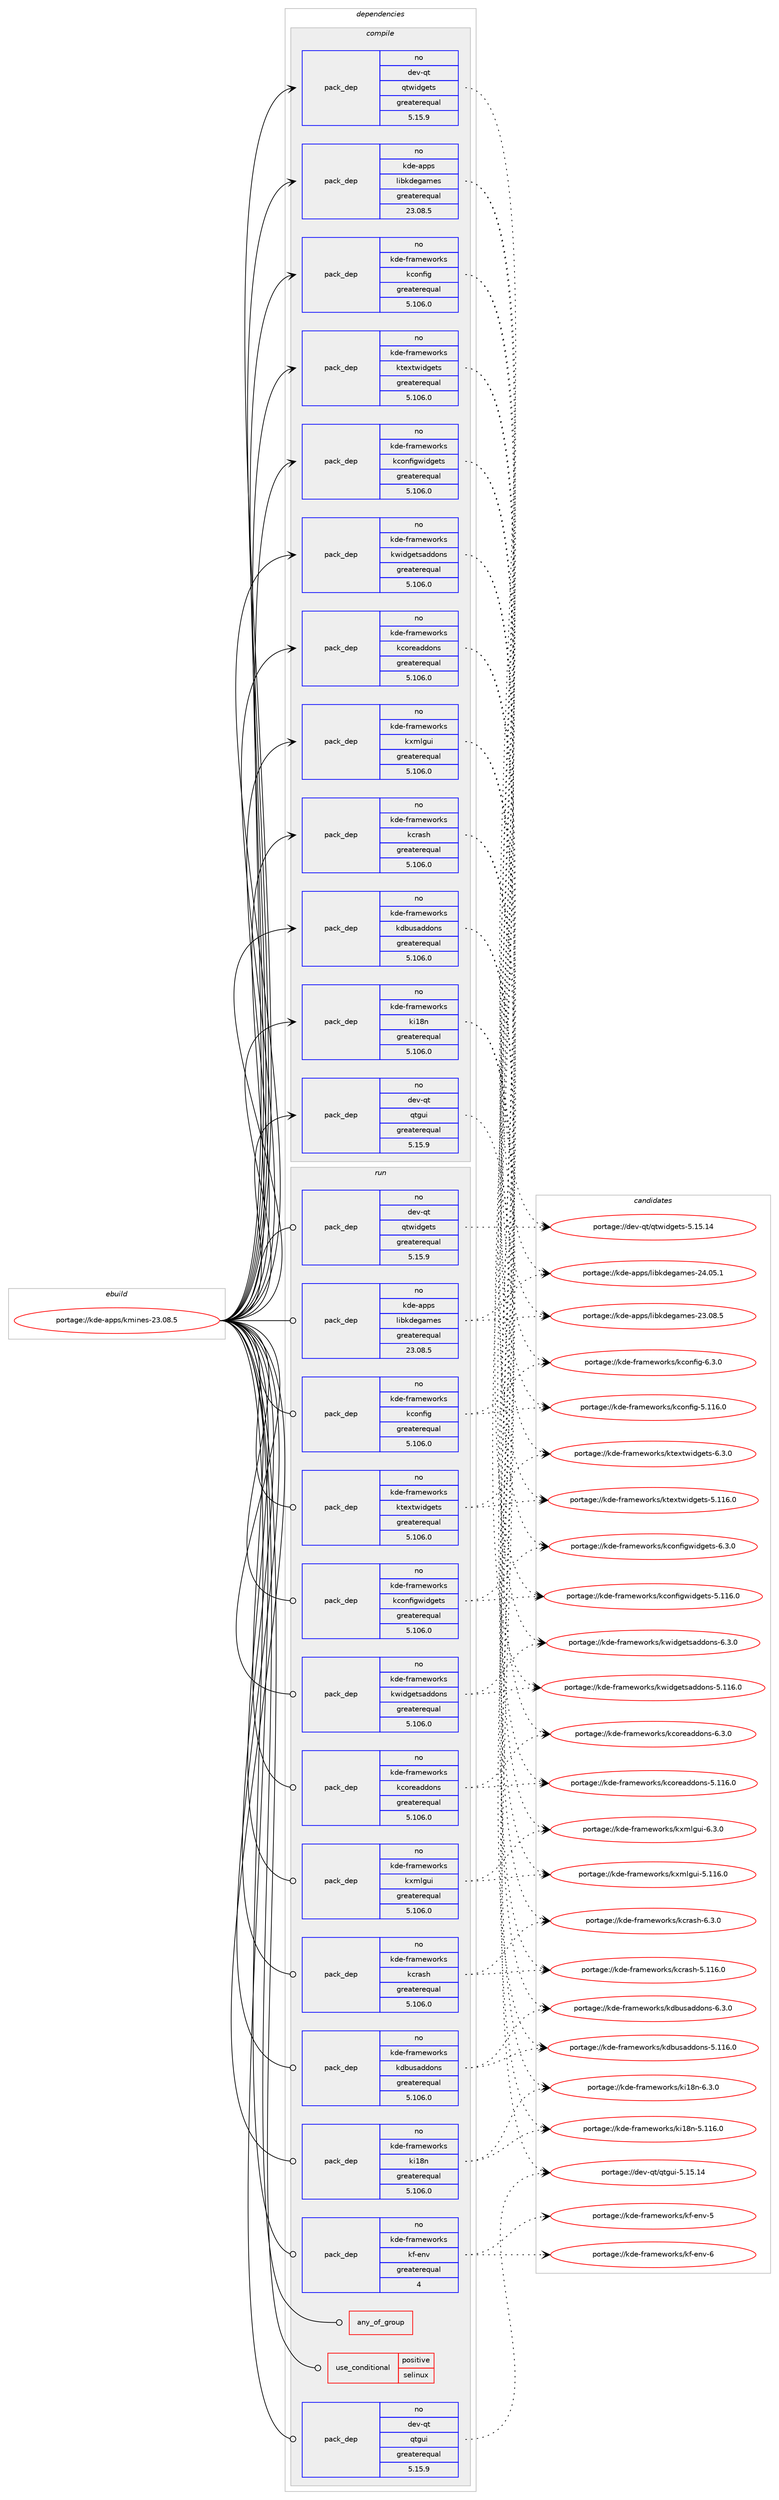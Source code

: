digraph prolog {

# *************
# Graph options
# *************

newrank=true;
concentrate=true;
compound=true;
graph [rankdir=LR,fontname=Helvetica,fontsize=10,ranksep=1.5];#, ranksep=2.5, nodesep=0.2];
edge  [arrowhead=vee];
node  [fontname=Helvetica,fontsize=10];

# **********
# The ebuild
# **********

subgraph cluster_leftcol {
color=gray;
rank=same;
label=<<i>ebuild</i>>;
id [label="portage://kde-apps/kmines-23.08.5", color=red, width=4, href="../kde-apps/kmines-23.08.5.svg"];
}

# ****************
# The dependencies
# ****************

subgraph cluster_midcol {
color=gray;
label=<<i>dependencies</i>>;
subgraph cluster_compile {
fillcolor="#eeeeee";
style=filled;
label=<<i>compile</i>>;
# *** BEGIN UNKNOWN DEPENDENCY TYPE (TODO) ***
# id -> package_dependency(portage://kde-apps/kmines-23.08.5,install,no,dev-qt,qtcore,none,[,,],[slot(5)],[])
# *** END UNKNOWN DEPENDENCY TYPE (TODO) ***

subgraph pack62596 {
dependency130231 [label=<<TABLE BORDER="0" CELLBORDER="1" CELLSPACING="0" CELLPADDING="4" WIDTH="220"><TR><TD ROWSPAN="6" CELLPADDING="30">pack_dep</TD></TR><TR><TD WIDTH="110">no</TD></TR><TR><TD>dev-qt</TD></TR><TR><TD>qtgui</TD></TR><TR><TD>greaterequal</TD></TR><TR><TD>5.15.9</TD></TR></TABLE>>, shape=none, color=blue];
}
id:e -> dependency130231:w [weight=20,style="solid",arrowhead="vee"];
subgraph pack62597 {
dependency130232 [label=<<TABLE BORDER="0" CELLBORDER="1" CELLSPACING="0" CELLPADDING="4" WIDTH="220"><TR><TD ROWSPAN="6" CELLPADDING="30">pack_dep</TD></TR><TR><TD WIDTH="110">no</TD></TR><TR><TD>dev-qt</TD></TR><TR><TD>qtwidgets</TD></TR><TR><TD>greaterequal</TD></TR><TR><TD>5.15.9</TD></TR></TABLE>>, shape=none, color=blue];
}
id:e -> dependency130232:w [weight=20,style="solid",arrowhead="vee"];
subgraph pack62598 {
dependency130233 [label=<<TABLE BORDER="0" CELLBORDER="1" CELLSPACING="0" CELLPADDING="4" WIDTH="220"><TR><TD ROWSPAN="6" CELLPADDING="30">pack_dep</TD></TR><TR><TD WIDTH="110">no</TD></TR><TR><TD>kde-apps</TD></TR><TR><TD>libkdegames</TD></TR><TR><TD>greaterequal</TD></TR><TR><TD>23.08.5</TD></TR></TABLE>>, shape=none, color=blue];
}
id:e -> dependency130233:w [weight=20,style="solid",arrowhead="vee"];
subgraph pack62599 {
dependency130234 [label=<<TABLE BORDER="0" CELLBORDER="1" CELLSPACING="0" CELLPADDING="4" WIDTH="220"><TR><TD ROWSPAN="6" CELLPADDING="30">pack_dep</TD></TR><TR><TD WIDTH="110">no</TD></TR><TR><TD>kde-frameworks</TD></TR><TR><TD>kconfig</TD></TR><TR><TD>greaterequal</TD></TR><TR><TD>5.106.0</TD></TR></TABLE>>, shape=none, color=blue];
}
id:e -> dependency130234:w [weight=20,style="solid",arrowhead="vee"];
subgraph pack62600 {
dependency130235 [label=<<TABLE BORDER="0" CELLBORDER="1" CELLSPACING="0" CELLPADDING="4" WIDTH="220"><TR><TD ROWSPAN="6" CELLPADDING="30">pack_dep</TD></TR><TR><TD WIDTH="110">no</TD></TR><TR><TD>kde-frameworks</TD></TR><TR><TD>kconfigwidgets</TD></TR><TR><TD>greaterequal</TD></TR><TR><TD>5.106.0</TD></TR></TABLE>>, shape=none, color=blue];
}
id:e -> dependency130235:w [weight=20,style="solid",arrowhead="vee"];
subgraph pack62601 {
dependency130236 [label=<<TABLE BORDER="0" CELLBORDER="1" CELLSPACING="0" CELLPADDING="4" WIDTH="220"><TR><TD ROWSPAN="6" CELLPADDING="30">pack_dep</TD></TR><TR><TD WIDTH="110">no</TD></TR><TR><TD>kde-frameworks</TD></TR><TR><TD>kcoreaddons</TD></TR><TR><TD>greaterequal</TD></TR><TR><TD>5.106.0</TD></TR></TABLE>>, shape=none, color=blue];
}
id:e -> dependency130236:w [weight=20,style="solid",arrowhead="vee"];
subgraph pack62602 {
dependency130237 [label=<<TABLE BORDER="0" CELLBORDER="1" CELLSPACING="0" CELLPADDING="4" WIDTH="220"><TR><TD ROWSPAN="6" CELLPADDING="30">pack_dep</TD></TR><TR><TD WIDTH="110">no</TD></TR><TR><TD>kde-frameworks</TD></TR><TR><TD>kcrash</TD></TR><TR><TD>greaterequal</TD></TR><TR><TD>5.106.0</TD></TR></TABLE>>, shape=none, color=blue];
}
id:e -> dependency130237:w [weight=20,style="solid",arrowhead="vee"];
subgraph pack62603 {
dependency130238 [label=<<TABLE BORDER="0" CELLBORDER="1" CELLSPACING="0" CELLPADDING="4" WIDTH="220"><TR><TD ROWSPAN="6" CELLPADDING="30">pack_dep</TD></TR><TR><TD WIDTH="110">no</TD></TR><TR><TD>kde-frameworks</TD></TR><TR><TD>kdbusaddons</TD></TR><TR><TD>greaterequal</TD></TR><TR><TD>5.106.0</TD></TR></TABLE>>, shape=none, color=blue];
}
id:e -> dependency130238:w [weight=20,style="solid",arrowhead="vee"];
subgraph pack62604 {
dependency130239 [label=<<TABLE BORDER="0" CELLBORDER="1" CELLSPACING="0" CELLPADDING="4" WIDTH="220"><TR><TD ROWSPAN="6" CELLPADDING="30">pack_dep</TD></TR><TR><TD WIDTH="110">no</TD></TR><TR><TD>kde-frameworks</TD></TR><TR><TD>ki18n</TD></TR><TR><TD>greaterequal</TD></TR><TR><TD>5.106.0</TD></TR></TABLE>>, shape=none, color=blue];
}
id:e -> dependency130239:w [weight=20,style="solid",arrowhead="vee"];
subgraph pack62605 {
dependency130240 [label=<<TABLE BORDER="0" CELLBORDER="1" CELLSPACING="0" CELLPADDING="4" WIDTH="220"><TR><TD ROWSPAN="6" CELLPADDING="30">pack_dep</TD></TR><TR><TD WIDTH="110">no</TD></TR><TR><TD>kde-frameworks</TD></TR><TR><TD>ktextwidgets</TD></TR><TR><TD>greaterequal</TD></TR><TR><TD>5.106.0</TD></TR></TABLE>>, shape=none, color=blue];
}
id:e -> dependency130240:w [weight=20,style="solid",arrowhead="vee"];
subgraph pack62606 {
dependency130241 [label=<<TABLE BORDER="0" CELLBORDER="1" CELLSPACING="0" CELLPADDING="4" WIDTH="220"><TR><TD ROWSPAN="6" CELLPADDING="30">pack_dep</TD></TR><TR><TD WIDTH="110">no</TD></TR><TR><TD>kde-frameworks</TD></TR><TR><TD>kwidgetsaddons</TD></TR><TR><TD>greaterequal</TD></TR><TR><TD>5.106.0</TD></TR></TABLE>>, shape=none, color=blue];
}
id:e -> dependency130241:w [weight=20,style="solid",arrowhead="vee"];
subgraph pack62607 {
dependency130242 [label=<<TABLE BORDER="0" CELLBORDER="1" CELLSPACING="0" CELLPADDING="4" WIDTH="220"><TR><TD ROWSPAN="6" CELLPADDING="30">pack_dep</TD></TR><TR><TD WIDTH="110">no</TD></TR><TR><TD>kde-frameworks</TD></TR><TR><TD>kxmlgui</TD></TR><TR><TD>greaterequal</TD></TR><TR><TD>5.106.0</TD></TR></TABLE>>, shape=none, color=blue];
}
id:e -> dependency130242:w [weight=20,style="solid",arrowhead="vee"];
}
subgraph cluster_compileandrun {
fillcolor="#eeeeee";
style=filled;
label=<<i>compile and run</i>>;
}
subgraph cluster_run {
fillcolor="#eeeeee";
style=filled;
label=<<i>run</i>>;
subgraph any1668 {
dependency130243 [label=<<TABLE BORDER="0" CELLBORDER="1" CELLSPACING="0" CELLPADDING="4"><TR><TD CELLPADDING="10">any_of_group</TD></TR></TABLE>>, shape=none, color=red];# *** BEGIN UNKNOWN DEPENDENCY TYPE (TODO) ***
# dependency130243 -> package_dependency(portage://kde-apps/kmines-23.08.5,run,no,kde-frameworks,breeze-icons,none,[,,],any_different_slot,[])
# *** END UNKNOWN DEPENDENCY TYPE (TODO) ***

# *** BEGIN UNKNOWN DEPENDENCY TYPE (TODO) ***
# dependency130243 -> package_dependency(portage://kde-apps/kmines-23.08.5,run,no,kde-frameworks,oxygen-icons,none,[,,],any_different_slot,[])
# *** END UNKNOWN DEPENDENCY TYPE (TODO) ***

}
id:e -> dependency130243:w [weight=20,style="solid",arrowhead="odot"];
subgraph cond65815 {
dependency130244 [label=<<TABLE BORDER="0" CELLBORDER="1" CELLSPACING="0" CELLPADDING="4"><TR><TD ROWSPAN="3" CELLPADDING="10">use_conditional</TD></TR><TR><TD>positive</TD></TR><TR><TD>selinux</TD></TR></TABLE>>, shape=none, color=red];
# *** BEGIN UNKNOWN DEPENDENCY TYPE (TODO) ***
# dependency130244 -> package_dependency(portage://kde-apps/kmines-23.08.5,run,no,sec-policy,selinux-games,none,[,,],[],[])
# *** END UNKNOWN DEPENDENCY TYPE (TODO) ***

}
id:e -> dependency130244:w [weight=20,style="solid",arrowhead="odot"];
# *** BEGIN UNKNOWN DEPENDENCY TYPE (TODO) ***
# id -> package_dependency(portage://kde-apps/kmines-23.08.5,run,no,dev-qt,qtcore,none,[,,],[slot(5)],[])
# *** END UNKNOWN DEPENDENCY TYPE (TODO) ***

subgraph pack62608 {
dependency130245 [label=<<TABLE BORDER="0" CELLBORDER="1" CELLSPACING="0" CELLPADDING="4" WIDTH="220"><TR><TD ROWSPAN="6" CELLPADDING="30">pack_dep</TD></TR><TR><TD WIDTH="110">no</TD></TR><TR><TD>dev-qt</TD></TR><TR><TD>qtgui</TD></TR><TR><TD>greaterequal</TD></TR><TR><TD>5.15.9</TD></TR></TABLE>>, shape=none, color=blue];
}
id:e -> dependency130245:w [weight=20,style="solid",arrowhead="odot"];
subgraph pack62609 {
dependency130246 [label=<<TABLE BORDER="0" CELLBORDER="1" CELLSPACING="0" CELLPADDING="4" WIDTH="220"><TR><TD ROWSPAN="6" CELLPADDING="30">pack_dep</TD></TR><TR><TD WIDTH="110">no</TD></TR><TR><TD>dev-qt</TD></TR><TR><TD>qtwidgets</TD></TR><TR><TD>greaterequal</TD></TR><TR><TD>5.15.9</TD></TR></TABLE>>, shape=none, color=blue];
}
id:e -> dependency130246:w [weight=20,style="solid",arrowhead="odot"];
subgraph pack62610 {
dependency130247 [label=<<TABLE BORDER="0" CELLBORDER="1" CELLSPACING="0" CELLPADDING="4" WIDTH="220"><TR><TD ROWSPAN="6" CELLPADDING="30">pack_dep</TD></TR><TR><TD WIDTH="110">no</TD></TR><TR><TD>kde-apps</TD></TR><TR><TD>libkdegames</TD></TR><TR><TD>greaterequal</TD></TR><TR><TD>23.08.5</TD></TR></TABLE>>, shape=none, color=blue];
}
id:e -> dependency130247:w [weight=20,style="solid",arrowhead="odot"];
subgraph pack62611 {
dependency130248 [label=<<TABLE BORDER="0" CELLBORDER="1" CELLSPACING="0" CELLPADDING="4" WIDTH="220"><TR><TD ROWSPAN="6" CELLPADDING="30">pack_dep</TD></TR><TR><TD WIDTH="110">no</TD></TR><TR><TD>kde-frameworks</TD></TR><TR><TD>kconfig</TD></TR><TR><TD>greaterequal</TD></TR><TR><TD>5.106.0</TD></TR></TABLE>>, shape=none, color=blue];
}
id:e -> dependency130248:w [weight=20,style="solid",arrowhead="odot"];
subgraph pack62612 {
dependency130249 [label=<<TABLE BORDER="0" CELLBORDER="1" CELLSPACING="0" CELLPADDING="4" WIDTH="220"><TR><TD ROWSPAN="6" CELLPADDING="30">pack_dep</TD></TR><TR><TD WIDTH="110">no</TD></TR><TR><TD>kde-frameworks</TD></TR><TR><TD>kconfigwidgets</TD></TR><TR><TD>greaterequal</TD></TR><TR><TD>5.106.0</TD></TR></TABLE>>, shape=none, color=blue];
}
id:e -> dependency130249:w [weight=20,style="solid",arrowhead="odot"];
subgraph pack62613 {
dependency130250 [label=<<TABLE BORDER="0" CELLBORDER="1" CELLSPACING="0" CELLPADDING="4" WIDTH="220"><TR><TD ROWSPAN="6" CELLPADDING="30">pack_dep</TD></TR><TR><TD WIDTH="110">no</TD></TR><TR><TD>kde-frameworks</TD></TR><TR><TD>kcoreaddons</TD></TR><TR><TD>greaterequal</TD></TR><TR><TD>5.106.0</TD></TR></TABLE>>, shape=none, color=blue];
}
id:e -> dependency130250:w [weight=20,style="solid",arrowhead="odot"];
subgraph pack62614 {
dependency130251 [label=<<TABLE BORDER="0" CELLBORDER="1" CELLSPACING="0" CELLPADDING="4" WIDTH="220"><TR><TD ROWSPAN="6" CELLPADDING="30">pack_dep</TD></TR><TR><TD WIDTH="110">no</TD></TR><TR><TD>kde-frameworks</TD></TR><TR><TD>kcrash</TD></TR><TR><TD>greaterequal</TD></TR><TR><TD>5.106.0</TD></TR></TABLE>>, shape=none, color=blue];
}
id:e -> dependency130251:w [weight=20,style="solid",arrowhead="odot"];
subgraph pack62615 {
dependency130252 [label=<<TABLE BORDER="0" CELLBORDER="1" CELLSPACING="0" CELLPADDING="4" WIDTH="220"><TR><TD ROWSPAN="6" CELLPADDING="30">pack_dep</TD></TR><TR><TD WIDTH="110">no</TD></TR><TR><TD>kde-frameworks</TD></TR><TR><TD>kdbusaddons</TD></TR><TR><TD>greaterequal</TD></TR><TR><TD>5.106.0</TD></TR></TABLE>>, shape=none, color=blue];
}
id:e -> dependency130252:w [weight=20,style="solid",arrowhead="odot"];
subgraph pack62616 {
dependency130253 [label=<<TABLE BORDER="0" CELLBORDER="1" CELLSPACING="0" CELLPADDING="4" WIDTH="220"><TR><TD ROWSPAN="6" CELLPADDING="30">pack_dep</TD></TR><TR><TD WIDTH="110">no</TD></TR><TR><TD>kde-frameworks</TD></TR><TR><TD>kf-env</TD></TR><TR><TD>greaterequal</TD></TR><TR><TD>4</TD></TR></TABLE>>, shape=none, color=blue];
}
id:e -> dependency130253:w [weight=20,style="solid",arrowhead="odot"];
subgraph pack62617 {
dependency130254 [label=<<TABLE BORDER="0" CELLBORDER="1" CELLSPACING="0" CELLPADDING="4" WIDTH="220"><TR><TD ROWSPAN="6" CELLPADDING="30">pack_dep</TD></TR><TR><TD WIDTH="110">no</TD></TR><TR><TD>kde-frameworks</TD></TR><TR><TD>ki18n</TD></TR><TR><TD>greaterequal</TD></TR><TR><TD>5.106.0</TD></TR></TABLE>>, shape=none, color=blue];
}
id:e -> dependency130254:w [weight=20,style="solid",arrowhead="odot"];
subgraph pack62618 {
dependency130255 [label=<<TABLE BORDER="0" CELLBORDER="1" CELLSPACING="0" CELLPADDING="4" WIDTH="220"><TR><TD ROWSPAN="6" CELLPADDING="30">pack_dep</TD></TR><TR><TD WIDTH="110">no</TD></TR><TR><TD>kde-frameworks</TD></TR><TR><TD>ktextwidgets</TD></TR><TR><TD>greaterequal</TD></TR><TR><TD>5.106.0</TD></TR></TABLE>>, shape=none, color=blue];
}
id:e -> dependency130255:w [weight=20,style="solid",arrowhead="odot"];
subgraph pack62619 {
dependency130256 [label=<<TABLE BORDER="0" CELLBORDER="1" CELLSPACING="0" CELLPADDING="4" WIDTH="220"><TR><TD ROWSPAN="6" CELLPADDING="30">pack_dep</TD></TR><TR><TD WIDTH="110">no</TD></TR><TR><TD>kde-frameworks</TD></TR><TR><TD>kwidgetsaddons</TD></TR><TR><TD>greaterequal</TD></TR><TR><TD>5.106.0</TD></TR></TABLE>>, shape=none, color=blue];
}
id:e -> dependency130256:w [weight=20,style="solid",arrowhead="odot"];
subgraph pack62620 {
dependency130257 [label=<<TABLE BORDER="0" CELLBORDER="1" CELLSPACING="0" CELLPADDING="4" WIDTH="220"><TR><TD ROWSPAN="6" CELLPADDING="30">pack_dep</TD></TR><TR><TD WIDTH="110">no</TD></TR><TR><TD>kde-frameworks</TD></TR><TR><TD>kxmlgui</TD></TR><TR><TD>greaterequal</TD></TR><TR><TD>5.106.0</TD></TR></TABLE>>, shape=none, color=blue];
}
id:e -> dependency130257:w [weight=20,style="solid",arrowhead="odot"];
}
}

# **************
# The candidates
# **************

subgraph cluster_choices {
rank=same;
color=gray;
label=<<i>candidates</i>>;

subgraph choice62596 {
color=black;
nodesep=1;
choice10010111845113116471131161031171054553464953464952 [label="portage://dev-qt/qtgui-5.15.14", color=red, width=4,href="../dev-qt/qtgui-5.15.14.svg"];
dependency130231:e -> choice10010111845113116471131161031171054553464953464952:w [style=dotted,weight="100"];
}
subgraph choice62597 {
color=black;
nodesep=1;
choice10010111845113116471131161191051001031011161154553464953464952 [label="portage://dev-qt/qtwidgets-5.15.14", color=red, width=4,href="../dev-qt/qtwidgets-5.15.14.svg"];
dependency130232:e -> choice10010111845113116471131161191051001031011161154553464953464952:w [style=dotted,weight="100"];
}
subgraph choice62598 {
color=black;
nodesep=1;
choice10710010145971121121154710810598107100101103971091011154550514648564653 [label="portage://kde-apps/libkdegames-23.08.5", color=red, width=4,href="../kde-apps/libkdegames-23.08.5.svg"];
choice10710010145971121121154710810598107100101103971091011154550524648534649 [label="portage://kde-apps/libkdegames-24.05.1", color=red, width=4,href="../kde-apps/libkdegames-24.05.1.svg"];
dependency130233:e -> choice10710010145971121121154710810598107100101103971091011154550514648564653:w [style=dotted,weight="100"];
dependency130233:e -> choice10710010145971121121154710810598107100101103971091011154550524648534649:w [style=dotted,weight="100"];
}
subgraph choice62599 {
color=black;
nodesep=1;
choice107100101451021149710910111911111410711547107991111101021051034553464949544648 [label="portage://kde-frameworks/kconfig-5.116.0", color=red, width=4,href="../kde-frameworks/kconfig-5.116.0.svg"];
choice10710010145102114971091011191111141071154710799111110102105103455446514648 [label="portage://kde-frameworks/kconfig-6.3.0", color=red, width=4,href="../kde-frameworks/kconfig-6.3.0.svg"];
dependency130234:e -> choice107100101451021149710910111911111410711547107991111101021051034553464949544648:w [style=dotted,weight="100"];
dependency130234:e -> choice10710010145102114971091011191111141071154710799111110102105103455446514648:w [style=dotted,weight="100"];
}
subgraph choice62600 {
color=black;
nodesep=1;
choice107100101451021149710910111911111410711547107991111101021051031191051001031011161154553464949544648 [label="portage://kde-frameworks/kconfigwidgets-5.116.0", color=red, width=4,href="../kde-frameworks/kconfigwidgets-5.116.0.svg"];
choice10710010145102114971091011191111141071154710799111110102105103119105100103101116115455446514648 [label="portage://kde-frameworks/kconfigwidgets-6.3.0", color=red, width=4,href="../kde-frameworks/kconfigwidgets-6.3.0.svg"];
dependency130235:e -> choice107100101451021149710910111911111410711547107991111101021051031191051001031011161154553464949544648:w [style=dotted,weight="100"];
dependency130235:e -> choice10710010145102114971091011191111141071154710799111110102105103119105100103101116115455446514648:w [style=dotted,weight="100"];
}
subgraph choice62601 {
color=black;
nodesep=1;
choice10710010145102114971091011191111141071154710799111114101971001001111101154553464949544648 [label="portage://kde-frameworks/kcoreaddons-5.116.0", color=red, width=4,href="../kde-frameworks/kcoreaddons-5.116.0.svg"];
choice1071001014510211497109101119111114107115471079911111410197100100111110115455446514648 [label="portage://kde-frameworks/kcoreaddons-6.3.0", color=red, width=4,href="../kde-frameworks/kcoreaddons-6.3.0.svg"];
dependency130236:e -> choice10710010145102114971091011191111141071154710799111114101971001001111101154553464949544648:w [style=dotted,weight="100"];
dependency130236:e -> choice1071001014510211497109101119111114107115471079911111410197100100111110115455446514648:w [style=dotted,weight="100"];
}
subgraph choice62602 {
color=black;
nodesep=1;
choice10710010145102114971091011191111141071154710799114971151044553464949544648 [label="portage://kde-frameworks/kcrash-5.116.0", color=red, width=4,href="../kde-frameworks/kcrash-5.116.0.svg"];
choice1071001014510211497109101119111114107115471079911497115104455446514648 [label="portage://kde-frameworks/kcrash-6.3.0", color=red, width=4,href="../kde-frameworks/kcrash-6.3.0.svg"];
dependency130237:e -> choice10710010145102114971091011191111141071154710799114971151044553464949544648:w [style=dotted,weight="100"];
dependency130237:e -> choice1071001014510211497109101119111114107115471079911497115104455446514648:w [style=dotted,weight="100"];
}
subgraph choice62603 {
color=black;
nodesep=1;
choice10710010145102114971091011191111141071154710710098117115971001001111101154553464949544648 [label="portage://kde-frameworks/kdbusaddons-5.116.0", color=red, width=4,href="../kde-frameworks/kdbusaddons-5.116.0.svg"];
choice1071001014510211497109101119111114107115471071009811711597100100111110115455446514648 [label="portage://kde-frameworks/kdbusaddons-6.3.0", color=red, width=4,href="../kde-frameworks/kdbusaddons-6.3.0.svg"];
dependency130238:e -> choice10710010145102114971091011191111141071154710710098117115971001001111101154553464949544648:w [style=dotted,weight="100"];
dependency130238:e -> choice1071001014510211497109101119111114107115471071009811711597100100111110115455446514648:w [style=dotted,weight="100"];
}
subgraph choice62604 {
color=black;
nodesep=1;
choice10710010145102114971091011191111141071154710710549561104553464949544648 [label="portage://kde-frameworks/ki18n-5.116.0", color=red, width=4,href="../kde-frameworks/ki18n-5.116.0.svg"];
choice1071001014510211497109101119111114107115471071054956110455446514648 [label="portage://kde-frameworks/ki18n-6.3.0", color=red, width=4,href="../kde-frameworks/ki18n-6.3.0.svg"];
dependency130239:e -> choice10710010145102114971091011191111141071154710710549561104553464949544648:w [style=dotted,weight="100"];
dependency130239:e -> choice1071001014510211497109101119111114107115471071054956110455446514648:w [style=dotted,weight="100"];
}
subgraph choice62605 {
color=black;
nodesep=1;
choice1071001014510211497109101119111114107115471071161011201161191051001031011161154553464949544648 [label="portage://kde-frameworks/ktextwidgets-5.116.0", color=red, width=4,href="../kde-frameworks/ktextwidgets-5.116.0.svg"];
choice107100101451021149710910111911111410711547107116101120116119105100103101116115455446514648 [label="portage://kde-frameworks/ktextwidgets-6.3.0", color=red, width=4,href="../kde-frameworks/ktextwidgets-6.3.0.svg"];
dependency130240:e -> choice1071001014510211497109101119111114107115471071161011201161191051001031011161154553464949544648:w [style=dotted,weight="100"];
dependency130240:e -> choice107100101451021149710910111911111410711547107116101120116119105100103101116115455446514648:w [style=dotted,weight="100"];
}
subgraph choice62606 {
color=black;
nodesep=1;
choice107100101451021149710910111911111410711547107119105100103101116115971001001111101154553464949544648 [label="portage://kde-frameworks/kwidgetsaddons-5.116.0", color=red, width=4,href="../kde-frameworks/kwidgetsaddons-5.116.0.svg"];
choice10710010145102114971091011191111141071154710711910510010310111611597100100111110115455446514648 [label="portage://kde-frameworks/kwidgetsaddons-6.3.0", color=red, width=4,href="../kde-frameworks/kwidgetsaddons-6.3.0.svg"];
dependency130241:e -> choice107100101451021149710910111911111410711547107119105100103101116115971001001111101154553464949544648:w [style=dotted,weight="100"];
dependency130241:e -> choice10710010145102114971091011191111141071154710711910510010310111611597100100111110115455446514648:w [style=dotted,weight="100"];
}
subgraph choice62607 {
color=black;
nodesep=1;
choice1071001014510211497109101119111114107115471071201091081031171054553464949544648 [label="portage://kde-frameworks/kxmlgui-5.116.0", color=red, width=4,href="../kde-frameworks/kxmlgui-5.116.0.svg"];
choice107100101451021149710910111911111410711547107120109108103117105455446514648 [label="portage://kde-frameworks/kxmlgui-6.3.0", color=red, width=4,href="../kde-frameworks/kxmlgui-6.3.0.svg"];
dependency130242:e -> choice1071001014510211497109101119111114107115471071201091081031171054553464949544648:w [style=dotted,weight="100"];
dependency130242:e -> choice107100101451021149710910111911111410711547107120109108103117105455446514648:w [style=dotted,weight="100"];
}
subgraph choice62608 {
color=black;
nodesep=1;
choice10010111845113116471131161031171054553464953464952 [label="portage://dev-qt/qtgui-5.15.14", color=red, width=4,href="../dev-qt/qtgui-5.15.14.svg"];
dependency130245:e -> choice10010111845113116471131161031171054553464953464952:w [style=dotted,weight="100"];
}
subgraph choice62609 {
color=black;
nodesep=1;
choice10010111845113116471131161191051001031011161154553464953464952 [label="portage://dev-qt/qtwidgets-5.15.14", color=red, width=4,href="../dev-qt/qtwidgets-5.15.14.svg"];
dependency130246:e -> choice10010111845113116471131161191051001031011161154553464953464952:w [style=dotted,weight="100"];
}
subgraph choice62610 {
color=black;
nodesep=1;
choice10710010145971121121154710810598107100101103971091011154550514648564653 [label="portage://kde-apps/libkdegames-23.08.5", color=red, width=4,href="../kde-apps/libkdegames-23.08.5.svg"];
choice10710010145971121121154710810598107100101103971091011154550524648534649 [label="portage://kde-apps/libkdegames-24.05.1", color=red, width=4,href="../kde-apps/libkdegames-24.05.1.svg"];
dependency130247:e -> choice10710010145971121121154710810598107100101103971091011154550514648564653:w [style=dotted,weight="100"];
dependency130247:e -> choice10710010145971121121154710810598107100101103971091011154550524648534649:w [style=dotted,weight="100"];
}
subgraph choice62611 {
color=black;
nodesep=1;
choice107100101451021149710910111911111410711547107991111101021051034553464949544648 [label="portage://kde-frameworks/kconfig-5.116.0", color=red, width=4,href="../kde-frameworks/kconfig-5.116.0.svg"];
choice10710010145102114971091011191111141071154710799111110102105103455446514648 [label="portage://kde-frameworks/kconfig-6.3.0", color=red, width=4,href="../kde-frameworks/kconfig-6.3.0.svg"];
dependency130248:e -> choice107100101451021149710910111911111410711547107991111101021051034553464949544648:w [style=dotted,weight="100"];
dependency130248:e -> choice10710010145102114971091011191111141071154710799111110102105103455446514648:w [style=dotted,weight="100"];
}
subgraph choice62612 {
color=black;
nodesep=1;
choice107100101451021149710910111911111410711547107991111101021051031191051001031011161154553464949544648 [label="portage://kde-frameworks/kconfigwidgets-5.116.0", color=red, width=4,href="../kde-frameworks/kconfigwidgets-5.116.0.svg"];
choice10710010145102114971091011191111141071154710799111110102105103119105100103101116115455446514648 [label="portage://kde-frameworks/kconfigwidgets-6.3.0", color=red, width=4,href="../kde-frameworks/kconfigwidgets-6.3.0.svg"];
dependency130249:e -> choice107100101451021149710910111911111410711547107991111101021051031191051001031011161154553464949544648:w [style=dotted,weight="100"];
dependency130249:e -> choice10710010145102114971091011191111141071154710799111110102105103119105100103101116115455446514648:w [style=dotted,weight="100"];
}
subgraph choice62613 {
color=black;
nodesep=1;
choice10710010145102114971091011191111141071154710799111114101971001001111101154553464949544648 [label="portage://kde-frameworks/kcoreaddons-5.116.0", color=red, width=4,href="../kde-frameworks/kcoreaddons-5.116.0.svg"];
choice1071001014510211497109101119111114107115471079911111410197100100111110115455446514648 [label="portage://kde-frameworks/kcoreaddons-6.3.0", color=red, width=4,href="../kde-frameworks/kcoreaddons-6.3.0.svg"];
dependency130250:e -> choice10710010145102114971091011191111141071154710799111114101971001001111101154553464949544648:w [style=dotted,weight="100"];
dependency130250:e -> choice1071001014510211497109101119111114107115471079911111410197100100111110115455446514648:w [style=dotted,weight="100"];
}
subgraph choice62614 {
color=black;
nodesep=1;
choice10710010145102114971091011191111141071154710799114971151044553464949544648 [label="portage://kde-frameworks/kcrash-5.116.0", color=red, width=4,href="../kde-frameworks/kcrash-5.116.0.svg"];
choice1071001014510211497109101119111114107115471079911497115104455446514648 [label="portage://kde-frameworks/kcrash-6.3.0", color=red, width=4,href="../kde-frameworks/kcrash-6.3.0.svg"];
dependency130251:e -> choice10710010145102114971091011191111141071154710799114971151044553464949544648:w [style=dotted,weight="100"];
dependency130251:e -> choice1071001014510211497109101119111114107115471079911497115104455446514648:w [style=dotted,weight="100"];
}
subgraph choice62615 {
color=black;
nodesep=1;
choice10710010145102114971091011191111141071154710710098117115971001001111101154553464949544648 [label="portage://kde-frameworks/kdbusaddons-5.116.0", color=red, width=4,href="../kde-frameworks/kdbusaddons-5.116.0.svg"];
choice1071001014510211497109101119111114107115471071009811711597100100111110115455446514648 [label="portage://kde-frameworks/kdbusaddons-6.3.0", color=red, width=4,href="../kde-frameworks/kdbusaddons-6.3.0.svg"];
dependency130252:e -> choice10710010145102114971091011191111141071154710710098117115971001001111101154553464949544648:w [style=dotted,weight="100"];
dependency130252:e -> choice1071001014510211497109101119111114107115471071009811711597100100111110115455446514648:w [style=dotted,weight="100"];
}
subgraph choice62616 {
color=black;
nodesep=1;
choice107100101451021149710910111911111410711547107102451011101184553 [label="portage://kde-frameworks/kf-env-5", color=red, width=4,href="../kde-frameworks/kf-env-5.svg"];
choice107100101451021149710910111911111410711547107102451011101184554 [label="portage://kde-frameworks/kf-env-6", color=red, width=4,href="../kde-frameworks/kf-env-6.svg"];
dependency130253:e -> choice107100101451021149710910111911111410711547107102451011101184553:w [style=dotted,weight="100"];
dependency130253:e -> choice107100101451021149710910111911111410711547107102451011101184554:w [style=dotted,weight="100"];
}
subgraph choice62617 {
color=black;
nodesep=1;
choice10710010145102114971091011191111141071154710710549561104553464949544648 [label="portage://kde-frameworks/ki18n-5.116.0", color=red, width=4,href="../kde-frameworks/ki18n-5.116.0.svg"];
choice1071001014510211497109101119111114107115471071054956110455446514648 [label="portage://kde-frameworks/ki18n-6.3.0", color=red, width=4,href="../kde-frameworks/ki18n-6.3.0.svg"];
dependency130254:e -> choice10710010145102114971091011191111141071154710710549561104553464949544648:w [style=dotted,weight="100"];
dependency130254:e -> choice1071001014510211497109101119111114107115471071054956110455446514648:w [style=dotted,weight="100"];
}
subgraph choice62618 {
color=black;
nodesep=1;
choice1071001014510211497109101119111114107115471071161011201161191051001031011161154553464949544648 [label="portage://kde-frameworks/ktextwidgets-5.116.0", color=red, width=4,href="../kde-frameworks/ktextwidgets-5.116.0.svg"];
choice107100101451021149710910111911111410711547107116101120116119105100103101116115455446514648 [label="portage://kde-frameworks/ktextwidgets-6.3.0", color=red, width=4,href="../kde-frameworks/ktextwidgets-6.3.0.svg"];
dependency130255:e -> choice1071001014510211497109101119111114107115471071161011201161191051001031011161154553464949544648:w [style=dotted,weight="100"];
dependency130255:e -> choice107100101451021149710910111911111410711547107116101120116119105100103101116115455446514648:w [style=dotted,weight="100"];
}
subgraph choice62619 {
color=black;
nodesep=1;
choice107100101451021149710910111911111410711547107119105100103101116115971001001111101154553464949544648 [label="portage://kde-frameworks/kwidgetsaddons-5.116.0", color=red, width=4,href="../kde-frameworks/kwidgetsaddons-5.116.0.svg"];
choice10710010145102114971091011191111141071154710711910510010310111611597100100111110115455446514648 [label="portage://kde-frameworks/kwidgetsaddons-6.3.0", color=red, width=4,href="../kde-frameworks/kwidgetsaddons-6.3.0.svg"];
dependency130256:e -> choice107100101451021149710910111911111410711547107119105100103101116115971001001111101154553464949544648:w [style=dotted,weight="100"];
dependency130256:e -> choice10710010145102114971091011191111141071154710711910510010310111611597100100111110115455446514648:w [style=dotted,weight="100"];
}
subgraph choice62620 {
color=black;
nodesep=1;
choice1071001014510211497109101119111114107115471071201091081031171054553464949544648 [label="portage://kde-frameworks/kxmlgui-5.116.0", color=red, width=4,href="../kde-frameworks/kxmlgui-5.116.0.svg"];
choice107100101451021149710910111911111410711547107120109108103117105455446514648 [label="portage://kde-frameworks/kxmlgui-6.3.0", color=red, width=4,href="../kde-frameworks/kxmlgui-6.3.0.svg"];
dependency130257:e -> choice1071001014510211497109101119111114107115471071201091081031171054553464949544648:w [style=dotted,weight="100"];
dependency130257:e -> choice107100101451021149710910111911111410711547107120109108103117105455446514648:w [style=dotted,weight="100"];
}
}

}
